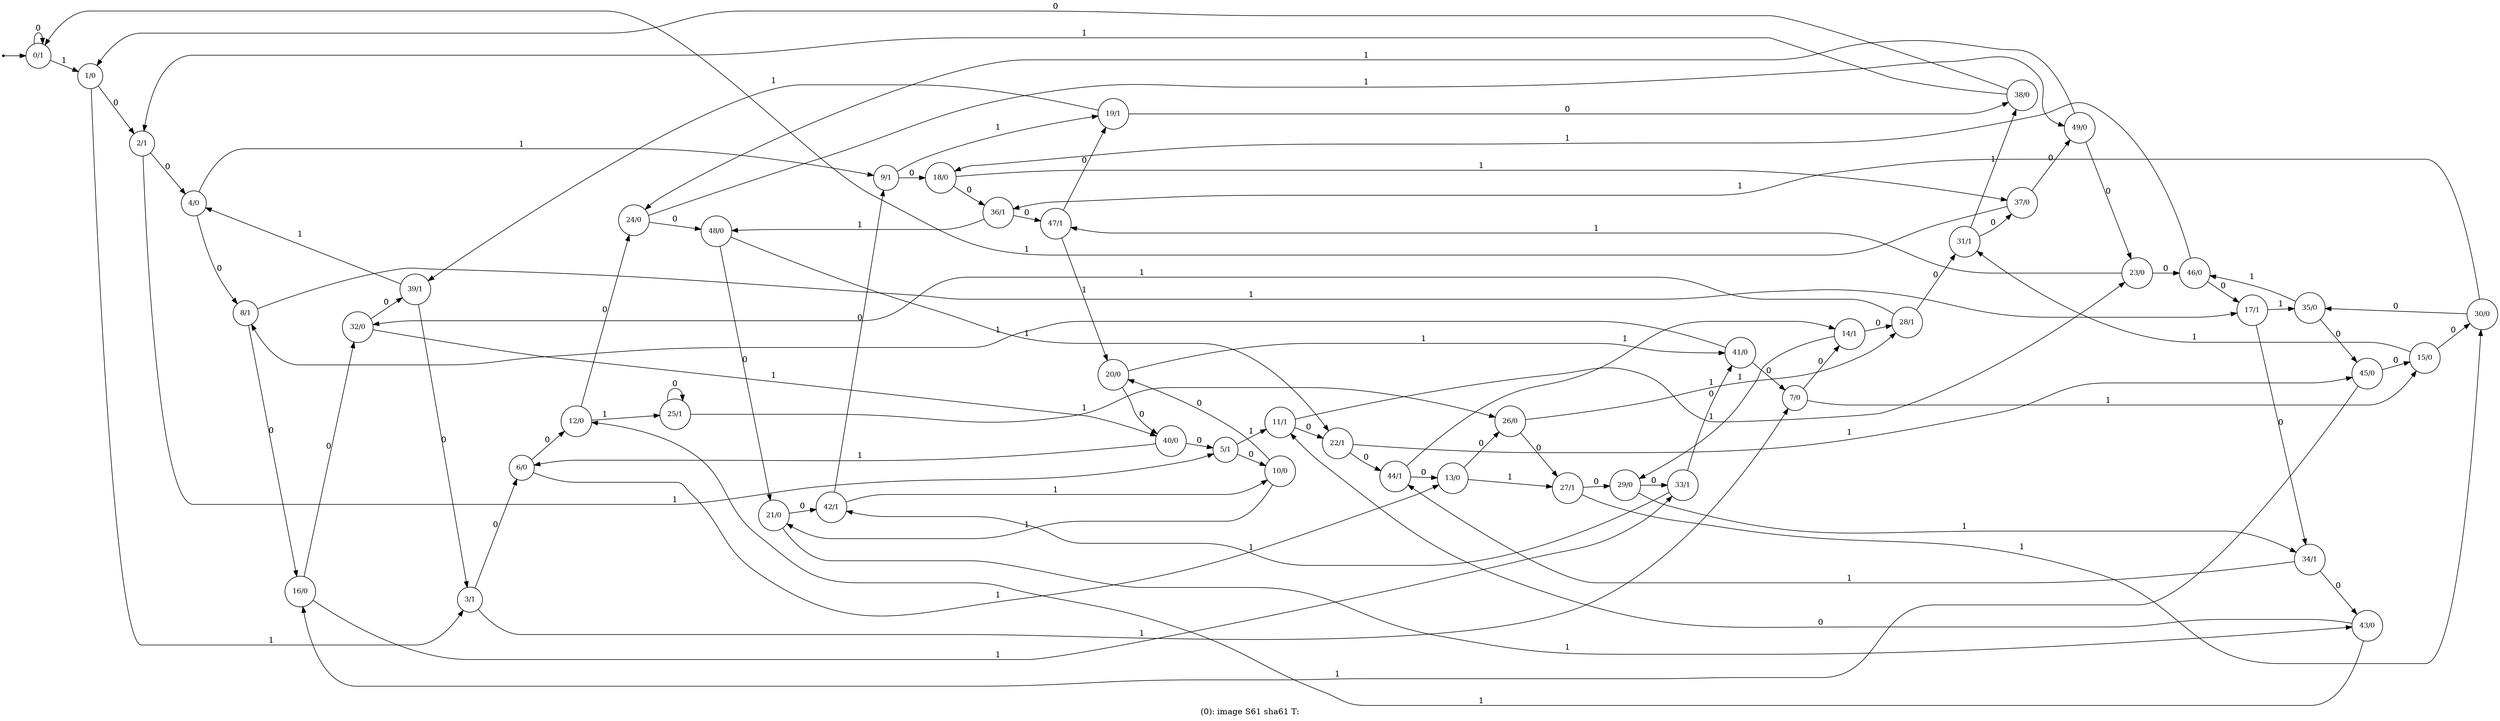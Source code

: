 digraph G {
label = "(0): image S61 sha61 T:";
rankdir = LR;
node [shape = circle, label="0/1", fontsize=12]0;
node [shape = circle, label="1/0", fontsize=12]1;
node [shape = circle, label="2/1", fontsize=12]2;
node [shape = circle, label="3/1", fontsize=12]3;
node [shape = circle, label="4/0", fontsize=12]4;
node [shape = circle, label="5/1", fontsize=12]5;
node [shape = circle, label="6/0", fontsize=12]6;
node [shape = circle, label="7/0", fontsize=12]7;
node [shape = circle, label="8/1", fontsize=12]8;
node [shape = circle, label="9/1", fontsize=12]9;
node [shape = circle, label="10/0", fontsize=12]10;
node [shape = circle, label="11/1", fontsize=12]11;
node [shape = circle, label="12/0", fontsize=12]12;
node [shape = circle, label="13/0", fontsize=12]13;
node [shape = circle, label="14/1", fontsize=12]14;
node [shape = circle, label="15/0", fontsize=12]15;
node [shape = circle, label="16/0", fontsize=12]16;
node [shape = circle, label="17/1", fontsize=12]17;
node [shape = circle, label="18/0", fontsize=12]18;
node [shape = circle, label="19/1", fontsize=12]19;
node [shape = circle, label="20/0", fontsize=12]20;
node [shape = circle, label="21/0", fontsize=12]21;
node [shape = circle, label="22/1", fontsize=12]22;
node [shape = circle, label="23/0", fontsize=12]23;
node [shape = circle, label="24/0", fontsize=12]24;
node [shape = circle, label="25/1", fontsize=12]25;
node [shape = circle, label="26/0", fontsize=12]26;
node [shape = circle, label="27/1", fontsize=12]27;
node [shape = circle, label="28/1", fontsize=12]28;
node [shape = circle, label="29/0", fontsize=12]29;
node [shape = circle, label="30/0", fontsize=12]30;
node [shape = circle, label="31/1", fontsize=12]31;
node [shape = circle, label="32/0", fontsize=12]32;
node [shape = circle, label="33/1", fontsize=12]33;
node [shape = circle, label="34/1", fontsize=12]34;
node [shape = circle, label="35/0", fontsize=12]35;
node [shape = circle, label="36/1", fontsize=12]36;
node [shape = circle, label="37/0", fontsize=12]37;
node [shape = circle, label="38/0", fontsize=12]38;
node [shape = circle, label="39/1", fontsize=12]39;
node [shape = circle, label="40/0", fontsize=12]40;
node [shape = circle, label="41/0", fontsize=12]41;
node [shape = circle, label="42/1", fontsize=12]42;
node [shape = circle, label="43/0", fontsize=12]43;
node [shape = circle, label="44/1", fontsize=12]44;
node [shape = circle, label="45/0", fontsize=12]45;
node [shape = circle, label="46/0", fontsize=12]46;
node [shape = circle, label="47/1", fontsize=12]47;
node [shape = circle, label="48/0", fontsize=12]48;
node [shape = circle, label="49/0", fontsize=12]49;
node [shape = point ]; qi
qi -> 0;
0 -> 0[ label = "0"];
0 -> 1[ label = "1"];
1 -> 2[ label = "0"];
1 -> 3[ label = "1"];
2 -> 4[ label = "0"];
2 -> 5[ label = "1"];
3 -> 6[ label = "0"];
3 -> 7[ label = "1"];
4 -> 8[ label = "0"];
4 -> 9[ label = "1"];
5 -> 10[ label = "0"];
5 -> 11[ label = "1"];
6 -> 12[ label = "0"];
6 -> 13[ label = "1"];
7 -> 14[ label = "0"];
7 -> 15[ label = "1"];
8 -> 16[ label = "0"];
8 -> 17[ label = "1"];
9 -> 18[ label = "0"];
9 -> 19[ label = "1"];
10 -> 20[ label = "0"];
10 -> 21[ label = "1"];
11 -> 22[ label = "0"];
11 -> 23[ label = "1"];
12 -> 24[ label = "0"];
12 -> 25[ label = "1"];
13 -> 26[ label = "0"];
13 -> 27[ label = "1"];
14 -> 28[ label = "0"];
14 -> 29[ label = "1"];
15 -> 30[ label = "0"];
15 -> 31[ label = "1"];
16 -> 32[ label = "0"];
16 -> 33[ label = "1"];
17 -> 34[ label = "0"];
17 -> 35[ label = "1"];
18 -> 36[ label = "0"];
18 -> 37[ label = "1"];
19 -> 38[ label = "0"];
19 -> 39[ label = "1"];
20 -> 40[ label = "0"];
20 -> 41[ label = "1"];
21 -> 42[ label = "0"];
21 -> 43[ label = "1"];
22 -> 44[ label = "0"];
22 -> 45[ label = "1"];
23 -> 46[ label = "0"];
23 -> 47[ label = "1"];
24 -> 48[ label = "0"];
24 -> 49[ label = "1"];
25 -> 25[ label = "0"];
25 -> 26[ label = "1"];
26 -> 27[ label = "0"];
26 -> 28[ label = "1"];
27 -> 29[ label = "0"];
27 -> 30[ label = "1"];
28 -> 31[ label = "0"];
28 -> 32[ label = "1"];
29 -> 33[ label = "0"];
29 -> 34[ label = "1"];
30 -> 35[ label = "0"];
30 -> 36[ label = "1"];
31 -> 37[ label = "0"];
31 -> 38[ label = "1"];
32 -> 39[ label = "0"];
32 -> 40[ label = "1"];
33 -> 41[ label = "0"];
33 -> 42[ label = "1"];
34 -> 43[ label = "0"];
34 -> 44[ label = "1"];
35 -> 45[ label = "0"];
35 -> 46[ label = "1"];
36 -> 47[ label = "0"];
36 -> 48[ label = "1"];
37 -> 0[ label = "1"];
37 -> 49[ label = "0"];
38 -> 1[ label = "0"];
38 -> 2[ label = "1"];
39 -> 3[ label = "0"];
39 -> 4[ label = "1"];
40 -> 5[ label = "0"];
40 -> 6[ label = "1"];
41 -> 7[ label = "0"];
41 -> 8[ label = "1"];
42 -> 9[ label = "0"];
42 -> 10[ label = "1"];
43 -> 11[ label = "0"];
43 -> 12[ label = "1"];
44 -> 13[ label = "0"];
44 -> 14[ label = "1"];
45 -> 15[ label = "0"];
45 -> 16[ label = "1"];
46 -> 17[ label = "0"];
46 -> 18[ label = "1"];
47 -> 19[ label = "0"];
47 -> 20[ label = "1"];
48 -> 21[ label = "0"];
48 -> 22[ label = "1"];
49 -> 23[ label = "0"];
49 -> 24[ label = "1"];
}
